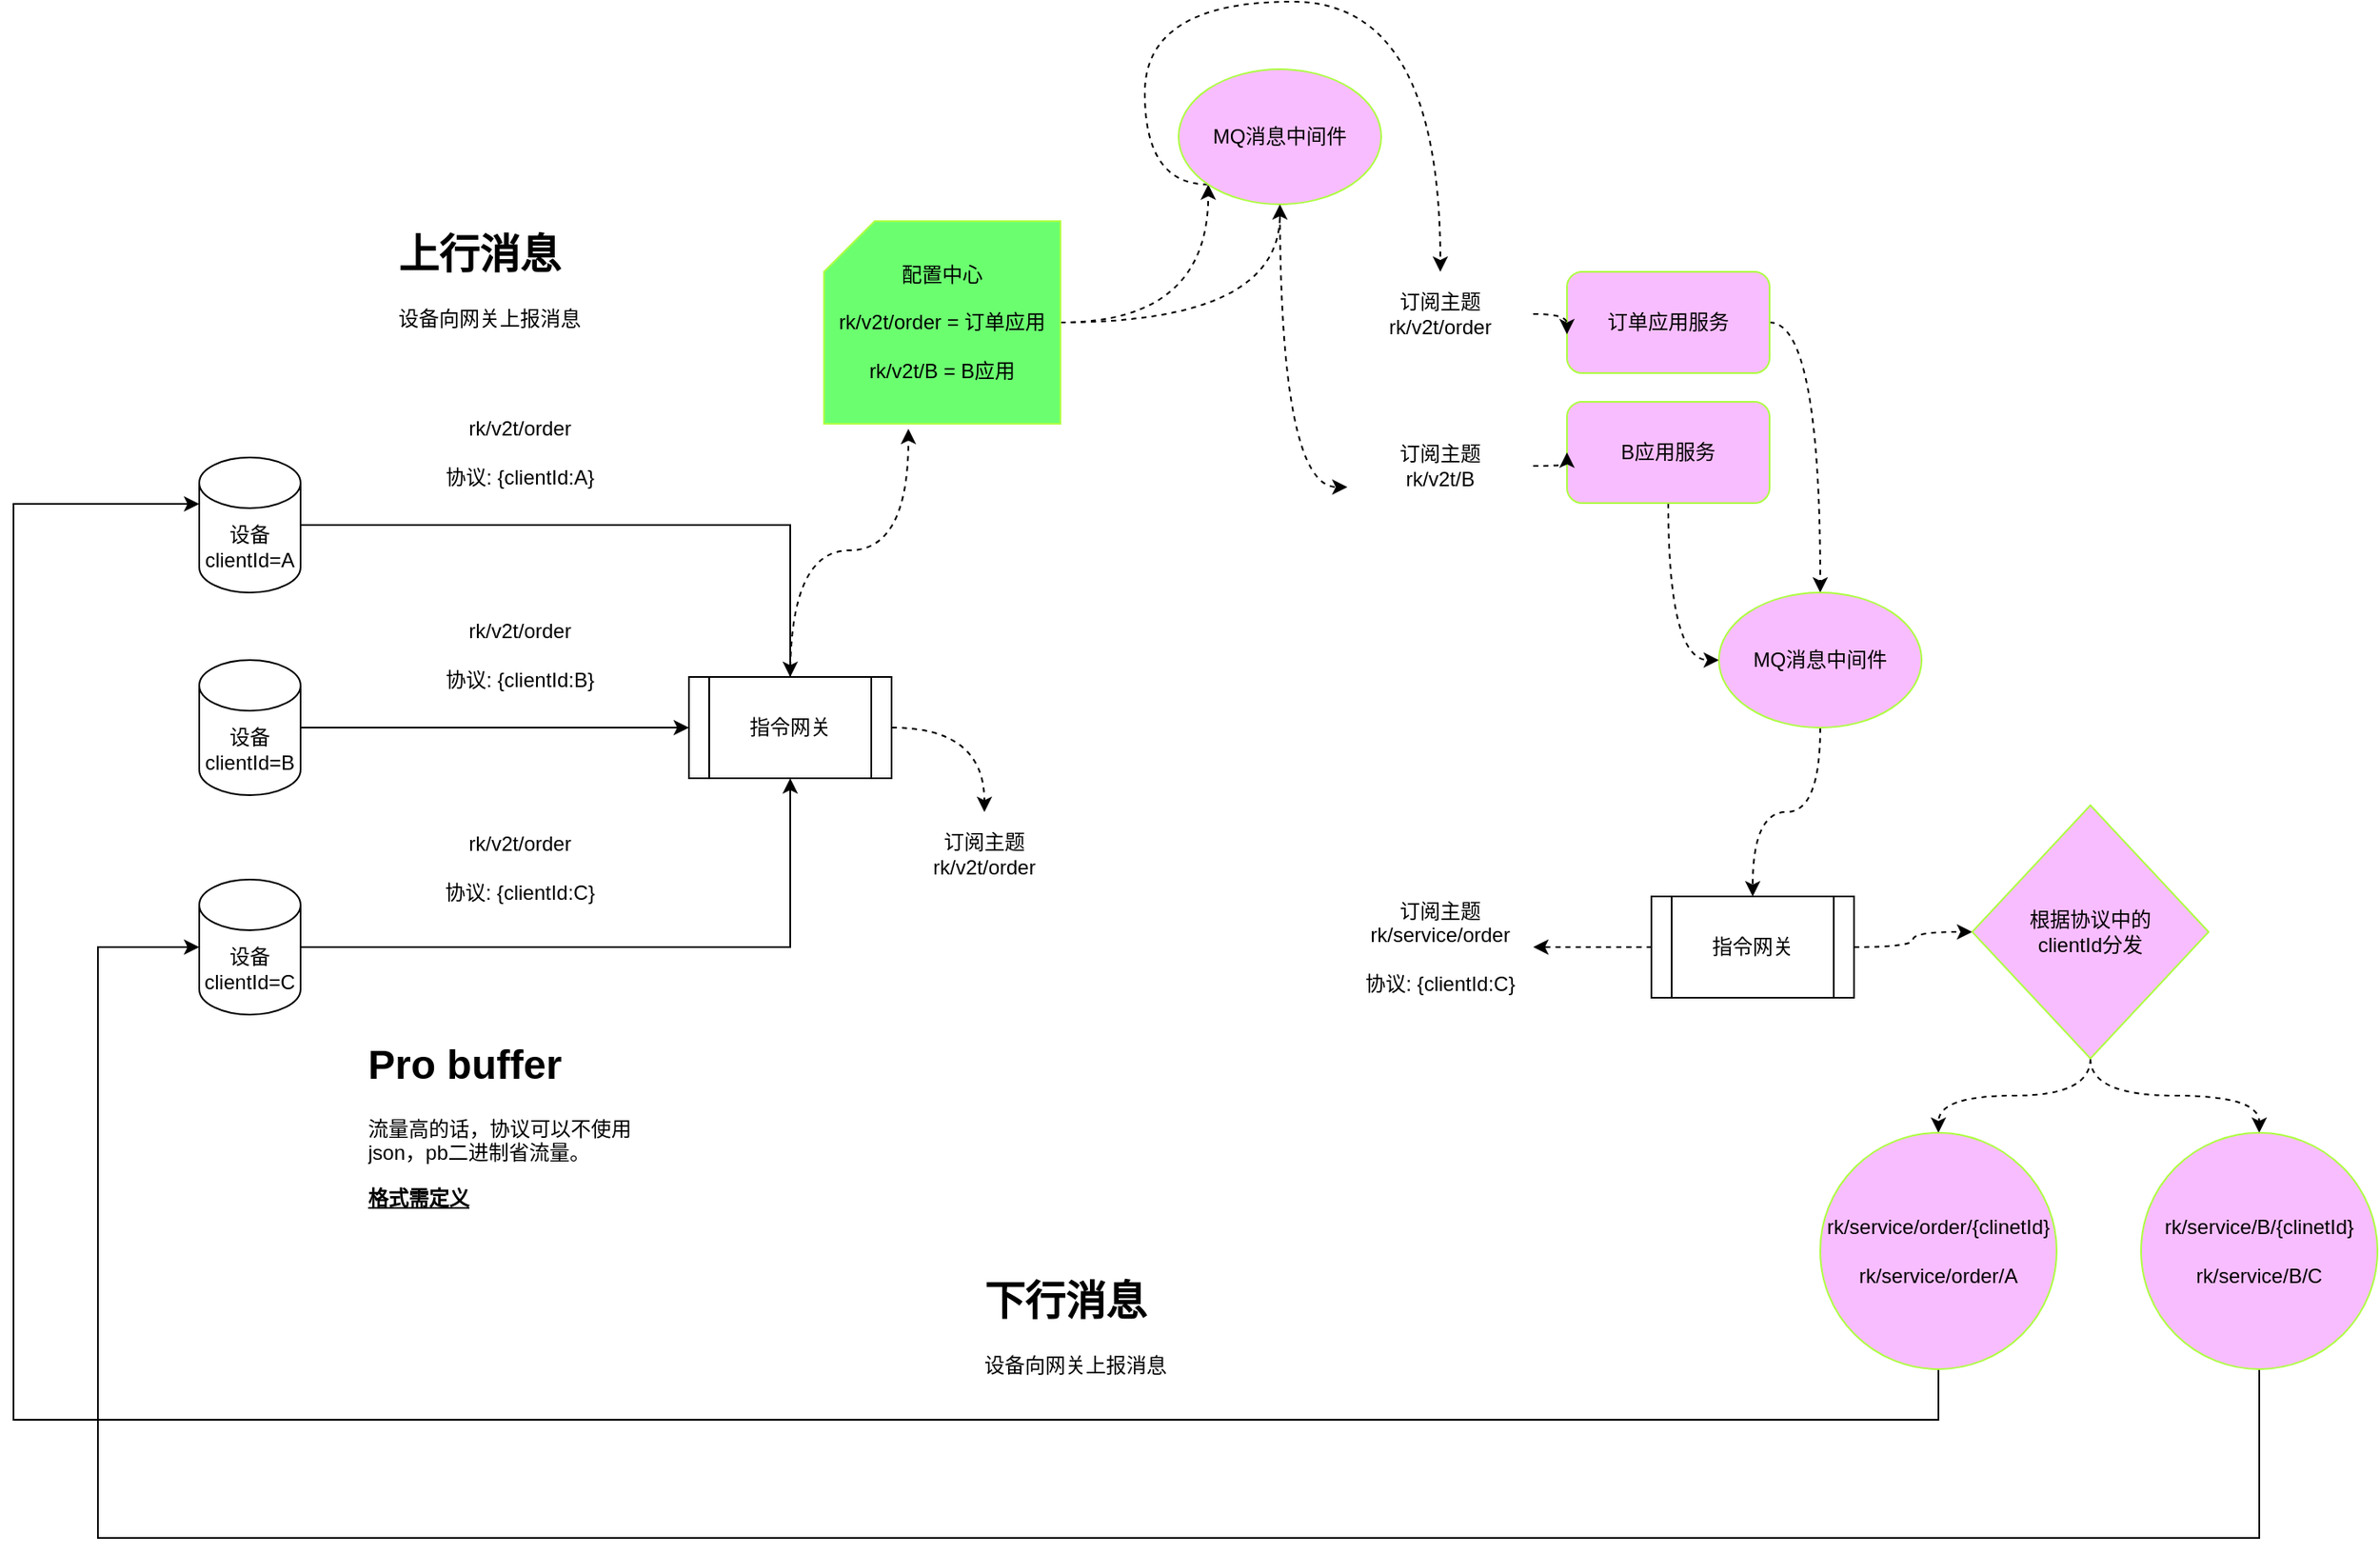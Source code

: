 <mxfile version="14.6.6" type="github">
  <diagram name="Page-1" id="e7e014a7-5840-1c2e-5031-d8a46d1fe8dd">
    <mxGraphModel dx="2066" dy="1820" grid="1" gridSize="10" guides="1" tooltips="1" connect="1" arrows="1" fold="1" page="1" pageScale="1" pageWidth="1169" pageHeight="826" background="none" math="0" shadow="0">
      <root>
        <mxCell id="0" />
        <mxCell id="1" parent="0" />
        <mxCell id="_RJPB_134TQNbrc5Tolc-45" style="edgeStyle=orthogonalEdgeStyle;rounded=0;orthogonalLoop=1;jettySize=auto;html=1;entryX=0.5;entryY=0;entryDx=0;entryDy=0;" edge="1" parent="1" source="_RJPB_134TQNbrc5Tolc-41" target="_RJPB_134TQNbrc5Tolc-44">
          <mxGeometry relative="1" as="geometry" />
        </mxCell>
        <mxCell id="_RJPB_134TQNbrc5Tolc-41" value="设备&lt;br&gt;clientId=A" style="shape=cylinder3;whiteSpace=wrap;html=1;boundedLbl=1;backgroundOutline=1;size=15;" vertex="1" parent="1">
          <mxGeometry x="200" y="170" width="60" height="80" as="geometry" />
        </mxCell>
        <mxCell id="_RJPB_134TQNbrc5Tolc-46" style="edgeStyle=orthogonalEdgeStyle;rounded=0;orthogonalLoop=1;jettySize=auto;html=1;exitX=1;exitY=0.5;exitDx=0;exitDy=0;exitPerimeter=0;entryX=0;entryY=0.5;entryDx=0;entryDy=0;" edge="1" parent="1" source="_RJPB_134TQNbrc5Tolc-42" target="_RJPB_134TQNbrc5Tolc-44">
          <mxGeometry relative="1" as="geometry" />
        </mxCell>
        <mxCell id="_RJPB_134TQNbrc5Tolc-42" value="&lt;span&gt;设备&lt;/span&gt;&lt;br&gt;&lt;span&gt;clientId=B&lt;/span&gt;" style="shape=cylinder3;whiteSpace=wrap;html=1;boundedLbl=1;backgroundOutline=1;size=15;" vertex="1" parent="1">
          <mxGeometry x="200" y="290" width="60" height="80" as="geometry" />
        </mxCell>
        <mxCell id="_RJPB_134TQNbrc5Tolc-47" style="edgeStyle=orthogonalEdgeStyle;rounded=0;orthogonalLoop=1;jettySize=auto;html=1;entryX=0.5;entryY=1;entryDx=0;entryDy=0;" edge="1" parent="1" source="_RJPB_134TQNbrc5Tolc-43" target="_RJPB_134TQNbrc5Tolc-44">
          <mxGeometry relative="1" as="geometry" />
        </mxCell>
        <mxCell id="_RJPB_134TQNbrc5Tolc-43" value="&lt;span&gt;设备&lt;/span&gt;&lt;br&gt;&lt;span&gt;clientId=C&lt;/span&gt;" style="shape=cylinder3;whiteSpace=wrap;html=1;boundedLbl=1;backgroundOutline=1;size=15;" vertex="1" parent="1">
          <mxGeometry x="200" y="420" width="60" height="80" as="geometry" />
        </mxCell>
        <mxCell id="_RJPB_134TQNbrc5Tolc-49" style="edgeStyle=orthogonalEdgeStyle;rounded=0;orthogonalLoop=1;jettySize=auto;html=1;exitX=1;exitY=0.5;exitDx=0;exitDy=0;dashed=1;curved=1;" edge="1" parent="1" source="_RJPB_134TQNbrc5Tolc-44" target="_RJPB_134TQNbrc5Tolc-48">
          <mxGeometry relative="1" as="geometry" />
        </mxCell>
        <mxCell id="_RJPB_134TQNbrc5Tolc-65" style="edgeStyle=orthogonalEdgeStyle;curved=1;rounded=0;orthogonalLoop=1;jettySize=auto;html=1;dashed=1;entryX=0.357;entryY=1.025;entryDx=0;entryDy=0;entryPerimeter=0;" edge="1" parent="1" source="_RJPB_134TQNbrc5Tolc-44" target="_RJPB_134TQNbrc5Tolc-59">
          <mxGeometry relative="1" as="geometry">
            <mxPoint x="610" y="160" as="targetPoint" />
          </mxGeometry>
        </mxCell>
        <mxCell id="_RJPB_134TQNbrc5Tolc-44" value="指令网关" style="shape=process;whiteSpace=wrap;html=1;backgroundOutline=1;" vertex="1" parent="1">
          <mxGeometry x="490" y="300" width="120" height="60" as="geometry" />
        </mxCell>
        <mxCell id="_RJPB_134TQNbrc5Tolc-48" value="订阅主题&lt;br&gt;rk/v2t/order" style="text;html=1;strokeColor=none;fillColor=none;align=center;verticalAlign=middle;whiteSpace=wrap;rounded=0;" vertex="1" parent="1">
          <mxGeometry x="610" y="380" width="110" height="50" as="geometry" />
        </mxCell>
        <mxCell id="_RJPB_134TQNbrc5Tolc-50" value="rk/v2t/order&lt;br&gt;&lt;br&gt;协议: {clientId:C}" style="text;html=1;strokeColor=none;fillColor=none;align=center;verticalAlign=middle;whiteSpace=wrap;rounded=0;" vertex="1" parent="1">
          <mxGeometry x="340" y="376" width="100" height="74" as="geometry" />
        </mxCell>
        <mxCell id="_RJPB_134TQNbrc5Tolc-53" value="rk/v2t/order&lt;br&gt;&lt;br&gt;协议: {clientId:B}" style="text;html=1;strokeColor=none;fillColor=none;align=center;verticalAlign=middle;whiteSpace=wrap;rounded=0;" vertex="1" parent="1">
          <mxGeometry x="340" y="250" width="100" height="74" as="geometry" />
        </mxCell>
        <mxCell id="_RJPB_134TQNbrc5Tolc-54" value="rk/v2t/order&lt;br&gt;&lt;br&gt;协议: {clientId:A}" style="text;html=1;strokeColor=none;fillColor=none;align=center;verticalAlign=middle;whiteSpace=wrap;rounded=0;" vertex="1" parent="1">
          <mxGeometry x="340" y="130" width="100" height="74" as="geometry" />
        </mxCell>
        <mxCell id="_RJPB_134TQNbrc5Tolc-58" value="&lt;h1&gt;Pro buffer&lt;/h1&gt;&lt;p&gt;流量高的话，协议可以不使用json，pb二进制省流量。&lt;/p&gt;&lt;p&gt;&lt;b&gt;&lt;u&gt;格式需定义&lt;/u&gt;&lt;/b&gt;&lt;/p&gt;" style="text;html=1;strokeColor=none;fillColor=none;spacing=5;spacingTop=-20;whiteSpace=wrap;overflow=hidden;rounded=0;" vertex="1" parent="1">
          <mxGeometry x="295" y="510" width="190" height="120" as="geometry" />
        </mxCell>
        <mxCell id="_RJPB_134TQNbrc5Tolc-60" style="edgeStyle=orthogonalEdgeStyle;curved=1;rounded=0;orthogonalLoop=1;jettySize=auto;html=1;dashed=1;entryX=0.5;entryY=1;entryDx=0;entryDy=0;" edge="1" parent="1" source="_RJPB_134TQNbrc5Tolc-59" target="_RJPB_134TQNbrc5Tolc-75">
          <mxGeometry relative="1" as="geometry">
            <mxPoint x="980" y="90" as="targetPoint" />
          </mxGeometry>
        </mxCell>
        <mxCell id="_RJPB_134TQNbrc5Tolc-63" style="edgeStyle=orthogonalEdgeStyle;curved=1;rounded=0;orthogonalLoop=1;jettySize=auto;html=1;entryX=0;entryY=1;entryDx=0;entryDy=0;dashed=1;" edge="1" parent="1" source="_RJPB_134TQNbrc5Tolc-59" target="_RJPB_134TQNbrc5Tolc-75">
          <mxGeometry relative="1" as="geometry" />
        </mxCell>
        <mxCell id="_RJPB_134TQNbrc5Tolc-59" value="&lt;span&gt;配置中心&lt;br&gt;&lt;br&gt;&lt;/span&gt;rk/v2t/order = 订单应用&lt;br&gt;&lt;span&gt;&lt;br&gt;&lt;/span&gt;rk/v2t/B = B应用&lt;span&gt;&lt;br&gt;&lt;/span&gt;" style="shape=card;whiteSpace=wrap;html=1;strokeColor=#ADFF42;fillColor=#6BFF70;" vertex="1" parent="1">
          <mxGeometry x="570" y="30" width="140" height="120" as="geometry" />
        </mxCell>
        <mxCell id="_RJPB_134TQNbrc5Tolc-86" style="edgeStyle=orthogonalEdgeStyle;curved=1;rounded=0;orthogonalLoop=1;jettySize=auto;html=1;exitX=1;exitY=0.5;exitDx=0;exitDy=0;dashed=1;" edge="1" parent="1" source="_RJPB_134TQNbrc5Tolc-61" target="_RJPB_134TQNbrc5Tolc-85">
          <mxGeometry relative="1" as="geometry" />
        </mxCell>
        <mxCell id="_RJPB_134TQNbrc5Tolc-61" value="订单应用服务" style="rounded=1;whiteSpace=wrap;html=1;strokeColor=#ADFF42;fillColor=#F8BDFF;" vertex="1" parent="1">
          <mxGeometry x="1010" y="60" width="120" height="60" as="geometry" />
        </mxCell>
        <mxCell id="_RJPB_134TQNbrc5Tolc-87" style="edgeStyle=orthogonalEdgeStyle;curved=1;rounded=0;orthogonalLoop=1;jettySize=auto;html=1;exitX=0.5;exitY=1;exitDx=0;exitDy=0;entryX=0;entryY=0.5;entryDx=0;entryDy=0;dashed=1;" edge="1" parent="1" source="_RJPB_134TQNbrc5Tolc-62" target="_RJPB_134TQNbrc5Tolc-85">
          <mxGeometry relative="1" as="geometry" />
        </mxCell>
        <mxCell id="_RJPB_134TQNbrc5Tolc-62" value="B应用服务" style="rounded=1;whiteSpace=wrap;html=1;strokeColor=#ADFF42;fillColor=#F8BDFF;" vertex="1" parent="1">
          <mxGeometry x="1010" y="137" width="120" height="60" as="geometry" />
        </mxCell>
        <mxCell id="_RJPB_134TQNbrc5Tolc-67" value="&lt;h1&gt;上行消息&lt;/h1&gt;&lt;p&gt;设备向网关上报消息&lt;/p&gt;" style="text;html=1;strokeColor=none;fillColor=none;spacing=5;spacingTop=-20;whiteSpace=wrap;overflow=hidden;rounded=0;" vertex="1" parent="1">
          <mxGeometry x="312.5" y="30" width="155" height="80" as="geometry" />
        </mxCell>
        <mxCell id="_RJPB_134TQNbrc5Tolc-68" value="&lt;h1&gt;下行消息&lt;/h1&gt;&lt;p&gt;设备向网关上报消息&lt;/p&gt;" style="text;html=1;strokeColor=none;fillColor=none;spacing=5;spacingTop=-20;whiteSpace=wrap;overflow=hidden;rounded=0;" vertex="1" parent="1">
          <mxGeometry x="660" y="650" width="155" height="80" as="geometry" />
        </mxCell>
        <mxCell id="_RJPB_134TQNbrc5Tolc-73" style="edgeStyle=orthogonalEdgeStyle;curved=1;rounded=0;orthogonalLoop=1;jettySize=auto;html=1;exitX=0;exitY=0.5;exitDx=0;exitDy=0;dashed=1;" edge="1" parent="1" source="_RJPB_134TQNbrc5Tolc-70" target="_RJPB_134TQNbrc5Tolc-72">
          <mxGeometry relative="1" as="geometry" />
        </mxCell>
        <mxCell id="_RJPB_134TQNbrc5Tolc-91" style="edgeStyle=orthogonalEdgeStyle;curved=1;rounded=0;orthogonalLoop=1;jettySize=auto;html=1;exitX=1;exitY=0.5;exitDx=0;exitDy=0;entryX=0;entryY=0.5;entryDx=0;entryDy=0;dashed=1;" edge="1" parent="1" source="_RJPB_134TQNbrc5Tolc-70" target="_RJPB_134TQNbrc5Tolc-89">
          <mxGeometry relative="1" as="geometry" />
        </mxCell>
        <mxCell id="_RJPB_134TQNbrc5Tolc-70" value="指令网关" style="shape=process;whiteSpace=wrap;html=1;backgroundOutline=1;" vertex="1" parent="1">
          <mxGeometry x="1060" y="430" width="120" height="60" as="geometry" />
        </mxCell>
        <mxCell id="_RJPB_134TQNbrc5Tolc-72" value="订阅主题&lt;br&gt;rk/service/order&lt;br&gt;&lt;br&gt;协议: {clientId:C}" style="text;html=1;strokeColor=none;fillColor=none;align=center;verticalAlign=middle;whiteSpace=wrap;rounded=0;" vertex="1" parent="1">
          <mxGeometry x="880" y="435" width="110" height="50" as="geometry" />
        </mxCell>
        <mxCell id="_RJPB_134TQNbrc5Tolc-79" style="edgeStyle=orthogonalEdgeStyle;curved=1;rounded=0;orthogonalLoop=1;jettySize=auto;html=1;entryX=0;entryY=0.75;entryDx=0;entryDy=0;dashed=1;" edge="1" parent="1" source="_RJPB_134TQNbrc5Tolc-75" target="_RJPB_134TQNbrc5Tolc-78">
          <mxGeometry relative="1" as="geometry" />
        </mxCell>
        <mxCell id="_RJPB_134TQNbrc5Tolc-80" style="edgeStyle=orthogonalEdgeStyle;curved=1;rounded=0;orthogonalLoop=1;jettySize=auto;html=1;exitX=0;exitY=1;exitDx=0;exitDy=0;dashed=1;" edge="1" parent="1" source="_RJPB_134TQNbrc5Tolc-75" target="_RJPB_134TQNbrc5Tolc-77">
          <mxGeometry relative="1" as="geometry">
            <Array as="points">
              <mxPoint x="760" y="8" />
              <mxPoint x="760" y="-100" />
              <mxPoint x="935" y="-100" />
            </Array>
          </mxGeometry>
        </mxCell>
        <mxCell id="_RJPB_134TQNbrc5Tolc-75" value="MQ消息中间件" style="ellipse;whiteSpace=wrap;html=1;strokeColor=#ADFF42;fillColor=#F8BDFF;" vertex="1" parent="1">
          <mxGeometry x="780" y="-60" width="120" height="80" as="geometry" />
        </mxCell>
        <mxCell id="_RJPB_134TQNbrc5Tolc-83" style="edgeStyle=orthogonalEdgeStyle;curved=1;rounded=0;orthogonalLoop=1;jettySize=auto;html=1;entryX=0.008;entryY=0.617;entryDx=0;entryDy=0;entryPerimeter=0;dashed=1;" edge="1" parent="1" source="_RJPB_134TQNbrc5Tolc-77" target="_RJPB_134TQNbrc5Tolc-61">
          <mxGeometry relative="1" as="geometry" />
        </mxCell>
        <mxCell id="_RJPB_134TQNbrc5Tolc-77" value="订阅主题&lt;br&gt;rk/v2t/order" style="text;html=1;strokeColor=none;fillColor=none;align=center;verticalAlign=middle;whiteSpace=wrap;rounded=0;" vertex="1" parent="1">
          <mxGeometry x="880" y="60" width="110" height="50" as="geometry" />
        </mxCell>
        <mxCell id="_RJPB_134TQNbrc5Tolc-82" style="edgeStyle=orthogonalEdgeStyle;curved=1;rounded=0;orthogonalLoop=1;jettySize=auto;html=1;exitX=1;exitY=0.5;exitDx=0;exitDy=0;dashed=1;" edge="1" parent="1" source="_RJPB_134TQNbrc5Tolc-78" target="_RJPB_134TQNbrc5Tolc-62">
          <mxGeometry relative="1" as="geometry" />
        </mxCell>
        <mxCell id="_RJPB_134TQNbrc5Tolc-78" value="订阅主题&lt;br&gt;rk/v2t/B" style="text;html=1;strokeColor=none;fillColor=none;align=center;verticalAlign=middle;whiteSpace=wrap;rounded=0;" vertex="1" parent="1">
          <mxGeometry x="880" y="150" width="110" height="50" as="geometry" />
        </mxCell>
        <mxCell id="_RJPB_134TQNbrc5Tolc-88" style="edgeStyle=orthogonalEdgeStyle;curved=1;rounded=0;orthogonalLoop=1;jettySize=auto;html=1;entryX=0.5;entryY=0;entryDx=0;entryDy=0;dashed=1;" edge="1" parent="1" source="_RJPB_134TQNbrc5Tolc-85" target="_RJPB_134TQNbrc5Tolc-70">
          <mxGeometry relative="1" as="geometry" />
        </mxCell>
        <mxCell id="_RJPB_134TQNbrc5Tolc-85" value="MQ消息中间件" style="ellipse;whiteSpace=wrap;html=1;strokeColor=#ADFF42;fillColor=#F8BDFF;" vertex="1" parent="1">
          <mxGeometry x="1100" y="250" width="120" height="80" as="geometry" />
        </mxCell>
        <mxCell id="_RJPB_134TQNbrc5Tolc-92" style="edgeStyle=orthogonalEdgeStyle;curved=1;rounded=0;orthogonalLoop=1;jettySize=auto;html=1;dashed=1;" edge="1" parent="1" source="_RJPB_134TQNbrc5Tolc-89" target="_RJPB_134TQNbrc5Tolc-95">
          <mxGeometry relative="1" as="geometry">
            <mxPoint x="1270" y="570" as="targetPoint" />
          </mxGeometry>
        </mxCell>
        <mxCell id="_RJPB_134TQNbrc5Tolc-93" style="edgeStyle=orthogonalEdgeStyle;curved=1;rounded=0;orthogonalLoop=1;jettySize=auto;html=1;exitX=0.5;exitY=1;exitDx=0;exitDy=0;dashed=1;entryX=0.5;entryY=0;entryDx=0;entryDy=0;" edge="1" parent="1" source="_RJPB_134TQNbrc5Tolc-89" target="_RJPB_134TQNbrc5Tolc-96">
          <mxGeometry relative="1" as="geometry">
            <mxPoint x="1410" y="560" as="targetPoint" />
          </mxGeometry>
        </mxCell>
        <mxCell id="_RJPB_134TQNbrc5Tolc-89" value="根据协议中的&lt;br&gt;clientId分发" style="rhombus;whiteSpace=wrap;html=1;strokeColor=#ADFF42;fillColor=#F8BDFF;" vertex="1" parent="1">
          <mxGeometry x="1250" y="376" width="140" height="150" as="geometry" />
        </mxCell>
        <mxCell id="_RJPB_134TQNbrc5Tolc-97" style="edgeStyle=orthogonalEdgeStyle;rounded=0;orthogonalLoop=1;jettySize=auto;html=1;entryX=0;entryY=0;entryDx=0;entryDy=27.5;entryPerimeter=0;" edge="1" parent="1" source="_RJPB_134TQNbrc5Tolc-95" target="_RJPB_134TQNbrc5Tolc-41">
          <mxGeometry relative="1" as="geometry">
            <Array as="points">
              <mxPoint x="1230" y="740" />
              <mxPoint x="90" y="740" />
              <mxPoint x="90" y="198" />
            </Array>
          </mxGeometry>
        </mxCell>
        <mxCell id="_RJPB_134TQNbrc5Tolc-95" value="&lt;span&gt;rk/&lt;/span&gt;service&lt;span&gt;/order/{clinetId}&lt;br&gt;&lt;br&gt;&lt;/span&gt;rk/service/order/A" style="ellipse;whiteSpace=wrap;html=1;aspect=fixed;strokeColor=#ADFF42;fillColor=#F8BDFF;" vertex="1" parent="1">
          <mxGeometry x="1160" y="570" width="140" height="140" as="geometry" />
        </mxCell>
        <mxCell id="_RJPB_134TQNbrc5Tolc-98" style="edgeStyle=orthogonalEdgeStyle;rounded=0;orthogonalLoop=1;jettySize=auto;html=1;exitX=0.5;exitY=1;exitDx=0;exitDy=0;entryX=0;entryY=0.5;entryDx=0;entryDy=0;entryPerimeter=0;" edge="1" parent="1" source="_RJPB_134TQNbrc5Tolc-96" target="_RJPB_134TQNbrc5Tolc-43">
          <mxGeometry relative="1" as="geometry">
            <mxPoint x="320" y="840" as="targetPoint" />
            <Array as="points">
              <mxPoint x="1420" y="810" />
              <mxPoint x="140" y="810" />
              <mxPoint x="140" y="460" />
            </Array>
          </mxGeometry>
        </mxCell>
        <mxCell id="_RJPB_134TQNbrc5Tolc-96" value="&lt;span&gt;rk/&lt;/span&gt;service&lt;span&gt;/B/{clinetId}&lt;br&gt;&lt;br&gt;&lt;/span&gt;rk/service/B/C&lt;span&gt;&lt;br&gt;&lt;/span&gt;" style="ellipse;whiteSpace=wrap;html=1;aspect=fixed;strokeColor=#ADFF42;fillColor=#F8BDFF;" vertex="1" parent="1">
          <mxGeometry x="1350" y="570" width="140" height="140" as="geometry" />
        </mxCell>
      </root>
    </mxGraphModel>
  </diagram>
</mxfile>
